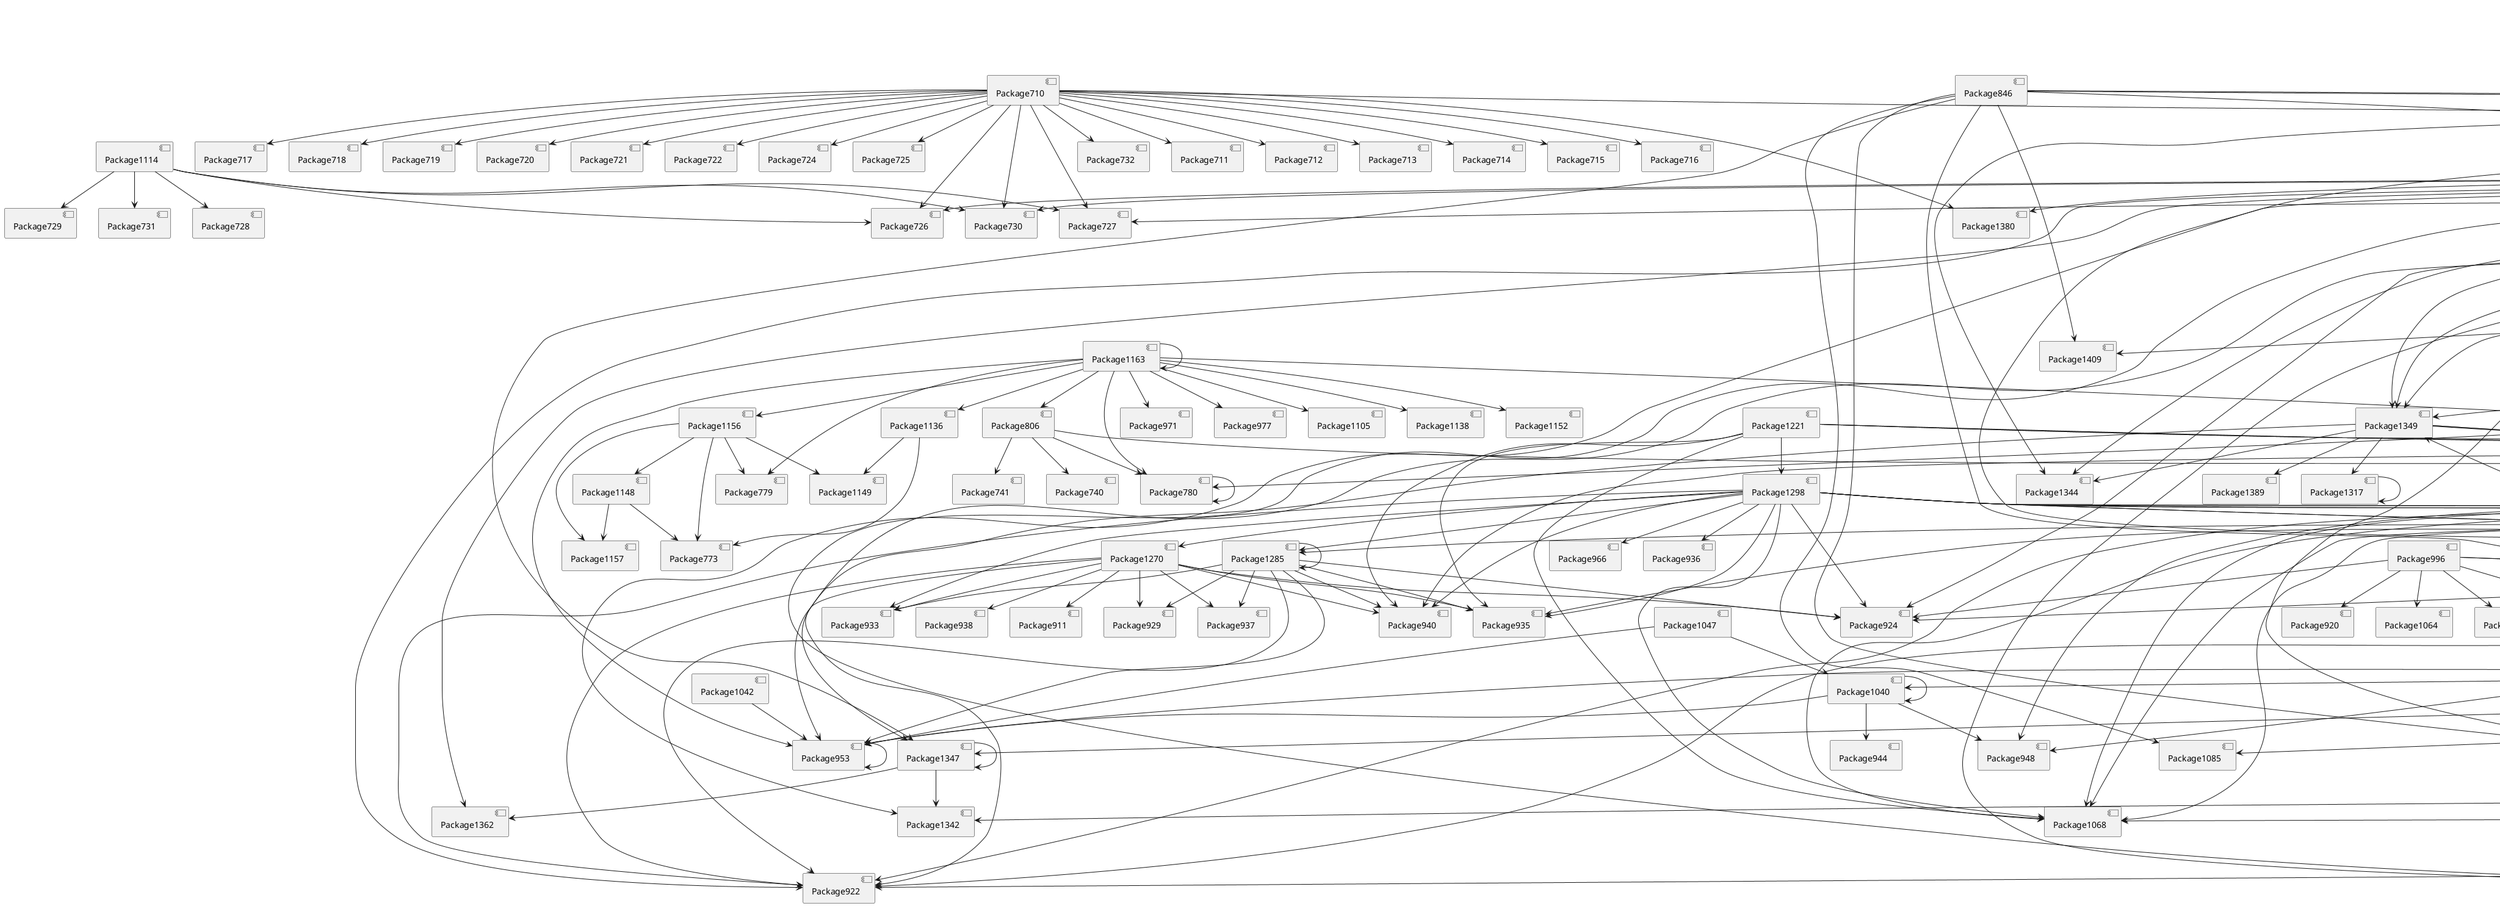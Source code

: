 @startuml
component Package710
component Package758
component Package1004
component Package1277
component Package882
component Package1215
component Package1230
component Package1298
component Package1153
component Package1046
component Package1239
component Package878
component Package1139
component Package1226
component Package1114
component Package893
component Package809
component Package996
component Package1253
component Package761
component Package1353
component Package1163
component Package1120
component Package1154
component Package1255
component Package1289
component Package1202
component Package1248
component Package1316
component Package846
component Package1256
component Package988
component Package812
component Package985
component Package1192
component Package982
component Package760
component Package898
component Package1331
component Package908
component Package1047
component Package1236
component Package832
component Package1241
component Package1244
component Package1266
component Package1030
component Package994
component Package840
component Package1198
component Package1205
component Package1310
component Package1228
component Package989
component Package1209
component Package836
component Package1006
component Package1242
component Package1137
component Package1345
component Package1211
component Package1225
component Package1245
component Package1246
component Package1249
component Package1000
component Package1143
component Package1053
component Package1305
component Package1200
component Package1184
component Package986
component Package1208
component Package1050
component Package1355
component Package1110
component Package1223
component Package1043
component Package909
component Package1183
component Package981
component Package1234
component Package983
component Package991
component Package1315
component Package993
component Package868
component Package1216
component Package1352
component Package1128
component Package1233
component Package1218
component Package1319
component Package1201
component Package1281
component Package1219
component Package1122
component Package1015
component Package1237
component Package1210
component Package1214
component Package1229
component Package1204
component Package984
component Package1220
component Package1252
component Package886
component Package1232
component Package1224
component Package811
component Package1213
component Package1005
component Package1267
component Package1247
component Package1356
component Package759
component Package1042
component Package1212
component Package1221
component Package1325
component Package1002
component Package1240
component Package1339
component Package1251
component Package1044
component Package1038
component Package1354
component Package1235
component Package1238
component Package987
component Package1003
component Package1257
component Package839
component Package859
component Package1227
component Package1199
component Package1107
component Package1022
component Package815
component Package1001
component Package1231
component Package1330
component Package711
component Package712
component Package713
component Package714
component Package715
component Package716
component Package717
component Package718
component Package719
component Package720
component Package721
component Package722
component Package724
component Package725
component Package726
component Package727
component Package728
component Package729
component Package730
component Package731
component Package732
component Package733
component Package734
component Package735
component Package736
component Package737
component Package738
component Package739
component Package740
component Package741
component Package742
component Package743
component Package744
component Package745
component Package746
component Package747
component Package748
component Package749
component Package750
component Package751
component Package752
component Package753
component Package754
component Package755
component Package756
component Package757
component Package764
component Package765
component Package766
component Package767
component Package768
component Package769
component Package770
component Package771
component Package772
component Package773
component Package774
component Package775
component Package777
component Package778
component Package779
component Package780
component Package781
component Package782
component Package783
component Package784
component Package785
component Package786
component Package787
component Package788
component Package789
component Package790
component Package792
component Package793
component Package795
component Package796
component Package798
component Package799
component Package800
component Package801
component Package802
component Package803
component Package804
component Package805
component Package806
component Package807
component Package808
component Package814
component Package816
component Package818
component Package820
component Package821
component Package822
component Package823
component Package824
component Package825
component Package829
component Package830
component Package834
component Package835
component Package837
component Package843
component Package844
component Package845
component Package848
component Package849
component Package851
component Package853
component Package855
component Package856
component Package857
component Package862
component Package863
component Package867
component Package876
component Package881
component Package884
component Package887
component Package889
component Package891
component Package892
component Package894
component Package895
component Package897
component Package899
component Package905
component Package906
component Package911
component Package912
component Package913
component Package914
component Package915
component Package916
component Package917
component Package918
component Package919
component Package920
component Package921
component Package922
component Package923
component Package924
component Package925
component Package926
component Package927
component Package928
component Package929
component Package930
component Package931
component Package932
component Package933
component Package934
component Package935
component Package936
component Package937
component Package938
component Package939
component Package940
component Package941
component Package942
component Package943
component Package944
component Package945
component Package946
component Package947
component Package948
component Package949
component Package950
component Package951
component Package952
component Package953
component Package954
component Package955
component Package956
component Package957
component Package958
component Package959
component Package960
component Package961
component Package962
component Package963
component Package964
component Package965
component Package966
component Package967
component Package968
component Package969
component Package970
component Package971
component Package972
component Package973
component Package974
component Package975
component Package976
component Package977
component Package978
component Package979
component Package980
component Package1023
component Package1025
component Package1026
component Package1027
component Package1028
component Package1029
component Package1031
component Package1032
component Package1034
component Package1037
component Package1039
component Package1040
component Package1041
component Package1048
component Package1052
component Package1055
component Package1056
component Package1058
component Package1059
component Package1060
component Package1061
component Package1062
component Package1063
component Package1064
component Package1065
component Package1067
component Package1068
component Package1069
component Package1070
component Package1071
component Package1072
component Package1073
component Package1074
component Package1075
component Package1076
component Package1077
component Package1078
component Package1079
component Package1080
component Package1081
component Package1082
component Package1083
component Package1084
component Package1085
component Package1086
component Package1087
component Package1088
component Package1089
component Package1090
component Package1091
component Package1092
component Package1093
component Package1094
component Package1095
component Package1096
component Package1097
component Package1098
component Package1099
component Package1100
component Package1101
component Package1102
component Package1103
component Package1104
component Package1105
component Package1106
component Package1124
component Package1125
component Package1126
component Package1127
component Package1130
component Package1131
component Package1132
component Package1133
component Package1134
component Package1136
component Package1138
component Package1140
component Package1142
component Package1145
component Package1147
component Package1148
component Package1149
component Package1152
component Package1155
component Package1156
component Package1157
component Package1160
component Package1161
component Package1164
component Package1165
component Package1167
component Package1170
component Package1171
component Package1172
component Package1173
component Package1174
component Package1175
component Package1176
component Package1177
component Package1178
component Package1179
component Package1180
component Package1181
component Package1182
component Package1185
component Package1186
component Package1187
component Package1190
component Package1191
component Package1259
component Package1260
component Package1261
component Package1262
component Package1263
component Package1264
component Package1268
component Package1269
component Package1270
component Package1271
component Package1272
component Package1273
component Package1274
component Package1275
component Package1276
component Package1278
component Package1279
component Package1282
component Package1285
component Package1290
component Package1291
component Package1293
component Package1296
component Package1297
component Package1299
component Package1300
component Package1301
component Package1302
component Package1303
component Package1308
component Package1309
component Package1314
component Package1317
component Package1321
component Package1323
component Package1329
component Package1342
component Package1343
component Package1344
component Package1347
component Package1348
component Package1349
component Package1351
component Package1358
component Package1359
component Package1360
component Package1361
component Package1362
component Package1363
component Package1364
component Package1365
component Package1366
component Package1367
component Package1368
component Package1369
component Package1370
component Package1371
component Package1372
component Package1373
component Package1374
component Package1375
component Package1376
component Package1377
component Package1378
component Package1379
component Package1380
component Package1381
component Package1382
component Package1383
component Package1384
component Package1385
component Package1386
component Package1387
component Package1388
component Package1389
component Package1390
component Package1391
component Package1392
component Package1393
component Package1394
component Package1395
component Package1396
component Package1397
component Package1398
component Package1399
component Package1400
component Package1401
component Package1402
component Package1403
component Package1404
component Package1405
component Package1406
component Package1407
component Package1408
component Package1409
component Package1410
component Package1411
component Package1412
component Package1413
component Package1414
component O-Package
Package710 --> Package711
Package710 --> Package712
Package710 --> Package713
Package710 --> Package714
Package710 --> Package715
Package710 --> Package716
Package710 --> Package717
Package710 --> Package718
Package710 --> Package719
Package710 --> Package720
Package710 --> Package721
Package710 --> Package722
Package710 --> Package778
Package710 --> Package724
Package710 --> Package725
Package710 --> Package726
Package710 --> Package727
Package710 --> Package730
Package710 --> Package732
Package710 --> Package1380
Package758 --> Package744
Package758 --> Package757
Package758 --> Package949
Package758 --> Package1285
Package1004 --> Package943
Package1004 --> Package952
Package1004 --> Package1032
Package1004 --> Package1075
Package1004 --> Package1165
Package1277 --> Package1277
Package1277 --> Package1323
Package1277 --> Package1329
Package1277 --> Package775
Package1277 --> Package753
Package1277 --> Package824
Package1277 --> Package943
Package1277 --> Package958
Package1277 --> Package980
Package1277 --> Package1068
Package1277 --> Package1071
Package1277 --> Package1278
Package882 --> Package778
Package1215 --> Package1100
Package1215 --> Package1170
Package1215 --> Package1382
Package1215 --> Package1383
Package1230 --> Package1277
Package1230 --> Package1382
Package1230 --> Package1383
Package1298 --> Package1285
Package1298 --> Package922
Package1298 --> Package924
Package1298 --> Package933
Package1298 --> Package935
Package1298 --> Package936
Package1298 --> Package940
Package1298 --> Package943
Package1298 --> Package958
Package1298 --> Package962
Package1298 --> Package965
Package1298 --> Package966
Package1298 --> Package1068
Package1298 --> Package1071
Package1298 --> Package1165
Package1298 --> Package1270
Package1153 --> Package1271
Package1153 --> Package1177
Package1046 --> Package756
Package1046 --> Package956
Package1046 --> Package967
Package1046 --> Package975
Package1046 --> Package1048
Package1046 --> Package1369
Package1046 --> Package1370
Package1046 --> Package1373
Package1046 --> Package1391
Package1046 --> Package748
Package1046 --> Package765
Package1046 --> Package769
Package1046 --> Package771
Package1046 --> Package772
Package1046 --> Package784
Package1046 --> Package787
Package1046 --> Package849
Package1046 --> Package928
Package1046 --> Package947
Package1046 --> Package1165
Package1046 --> Package1046
Package1239 --> Package935
Package1239 --> Package940
Package1239 --> Package943
Package1239 --> Package1068
Package1239 --> Package1071
Package1239 --> Package1277
Package1239 --> Package1383
Package1239 --> Package1392
Package878 --> Package734
Package878 --> Package738
Package878 --> Package739
Package878 --> Package752
Package878 --> Package771
Package878 --> Package774
Package878 --> Package782
Package878 --> Package934
Package878 --> Package957
Package878 --> Package1170
Package878 --> Package1167
Package1139 --> Package960
Package1139 --> Package978
Package1139 --> Package1034
Package1139 --> Package1142
Package1139 --> Package1164
Package1139 --> Package1174
Package1139 --> Package1191
Package1139 --> Package950
Package1139 --> Package974
Package1139 --> Package1031
Package1139 --> Package1056
Package1139 --> Package1060
Package1139 --> Package1130
Package1139 --> Package1131
Package1139 --> Package1132
Package1139 --> Package946
Package1139 --> Package1414
Package1139 --> Package1160
Package1226 --> Package1277
Package1226 --> Package1382
Package1226 --> Package1383
Package1226 --> Package1259
Package1226 --> Package1269
Package1226 --> Package1297
Package1226 --> Package1300
Package1226 --> Package1363
Package1226 --> Package1397
Package1226 --> Package1400
Package1226 --> Package1401
Package1226 --> Package1402
Package1226 --> Package1403
Package1114 --> Package726
Package1114 --> Package727
Package1114 --> Package728
Package1114 --> Package729
Package1114 --> Package730
Package1114 --> Package731
Package893 --> Package894
Package809 --> Package747
Package809 --> Package783
Package809 --> Package821
Package809 --> Package835
Package809 --> Package837
Package809 --> Package958
Package809 --> Package1061
Package809 --> Package1062
Package809 --> Package1378
Package809 --> Package1384
Package809 --> Package1349
Package809 --> Package1408
Package809 --> Package1409
Package809 --> Package1412
Package809 --> Package1413
Package996 --> Package918
Package996 --> Package919
Package996 --> Package920
Package996 --> Package924
Package996 --> Package1064
Package996 --> Package1370
Package996 --> Package1373
Package1253 --> Package1104
Package1253 --> Package1277
Package1253 --> Package1375
Package761 --> Package764
Package761 --> Package766
Package761 --> Package768
Package1353 --> Package1358
Package1353 --> Package1359
Package1353 --> Package1360
Package1353 --> Package1361
Package1163 --> Package779
Package1163 --> Package806
Package1163 --> Package830
Package1163 --> Package780
Package1163 --> Package971
Package1163 --> Package1136
Package1163 --> Package1152
Package1163 --> Package1156
Package1163 --> Package1163
Package1163 --> Package953
Package1163 --> Package977
Package1163 --> Package1105
Package1163 --> Package1138
Package1120 --> Package1056
Package1120 --> Package1191
Package1154 --> Package1145
Package1154 --> Package1165
Package1255 --> Package814
Package1255 --> Package818
Package1255 --> Package1067
Package1255 --> Package1165
Package1255 --> Package1273
Package1255 --> Package1296
Package1255 --> Package1392
Package1255 --> Package1393
Package1289 --> Package753
Package1289 --> Package922
Package1289 --> Package923
Package1289 --> Package927
Package1289 --> Package943
Package1289 --> Package965
Package1289 --> Package1067
Package1289 --> Package1126
Package1289 --> Package1170
Package1289 --> Package1282
Package1202 --> Package1272
Package1202 --> Package1274
Package1202 --> Package1382
Package1202 --> Package1383
Package1248 --> Package1102
Package1248 --> Package1261
Package1248 --> Package1282
Package1248 --> Package1375
Package1316 --> Package894
Package1316 --> Package778
Package846 --> Package778
Package846 --> Package1085
Package846 --> Package1126
Package846 --> Package1347
Package846 --> Package1408
Package846 --> Package1409
Package846 --> Package1412
Package846 --> Package1413
Package1256 --> Package814
Package1256 --> Package818
Package1256 --> Package1067
Package1256 --> Package1165
Package1256 --> Package1273
Package1256 --> Package1296
Package1256 --> Package1392
Package1256 --> Package1393
Package988 --> Package1089
Package988 --> Package1191
Package988 --> Package943
Package988 --> Package1029
Package988 --> Package1032
Package988 --> Package1075
Package988 --> Package1078
Package812 --> Package734
Package812 --> Package735
Package812 --> Package745
Package812 --> Package750
Package812 --> Package751
Package812 --> Package752
Package812 --> Package853
Package812 --> Package753
Package985 --> Package943
Package985 --> Package952
Package985 --> Package1092
Package985 --> Package1126
Package1192 --> Package734
Package1192 --> Package814
Package1192 --> Package818
Package1192 --> Package1067
Package1192 --> Package1170
Package1192 --> Package1273
Package1192 --> Package1392
Package1192 --> Package1393
Package982 --> Package943
Package982 --> Package952
Package982 --> Package1086
Package982 --> Package1126
Package760 --> Package771
Package760 --> Package772
Package760 --> Package784
Package760 --> Package785
Package760 --> Package787
Package760 --> Package1165
Package898 --> Package899
Package898 --> Package912
Package898 --> Package913
Package898 --> Package915
Package898 --> Package918
Package898 --> Package922
Package898 --> Package924
Package898 --> Package939
Package898 --> Package948
Package898 --> Package1165
Package1331 --> Package894
Package1331 --> Package778
Package908 --> Package876
Package908 --> Package878
Package1047 --> Package953
Package1047 --> Package1040
Package1236 --> Package943
Package1236 --> Package1301
Package1236 --> Package1382
Package1236 --> Package1383
Package832 --> Package889
Package832 --> Package943
Package832 --> Package952
Package832 --> Package965
Package832 --> Package1067
Package832 --> Package1161
Package832 --> Package1167
Package1241 --> Package975
Package1241 --> Package1083
Package1244 --> Package1104
Package1244 --> Package1261
Package1244 --> Package1282
Package1244 --> Package1375
Package1266 --> Package965
Package1266 --> Package1282
Package1030 --> Package943
Package1030 --> Package950
Package1030 --> Package951
Package1030 --> Package952
Package1030 --> Package961
Package1030 --> Package975
Package1030 --> Package1048
Package1030 --> Package1165
Package994 --> Package943
Package994 --> Package952
Package994 --> Package1056
Package994 --> Package1069
Package994 --> Package1165
Package994 --> Package1126
Package994 --> Package1398
Package840 --> Package812
Package840 --> Package818
Package840 --> Package822
Package840 --> Package1165
Package1198 --> Package1269
Package1198 --> Package1297
Package1198 --> Package1300
Package1198 --> Package1397
Package1198 --> Package1400
Package1198 --> Package1401
Package1198 --> Package1402
Package1198 --> Package1403
Package1205 --> Package941
Package1205 --> Package1290
Package1205 --> Package1291
Package1205 --> Package1392
Package1205 --> Package1393
Package1310 --> Package778
Package1310 --> Package891
Package1228 --> Package1098
Package1228 --> Package1392
Package1228 --> Package1393
Package989 --> Package943
Package989 --> Package952
Package989 --> Package1126
Package989 --> Package1097
Package1209 --> Package1274
Package1209 --> Package1382
Package1209 --> Package1383
Package836 --> Package800
Package836 --> Package970
Package1006 --> Package975
Package1006 --> Package1369
Package1242 --> Package914
Package1242 --> Package1271
Package1242 --> Package1392
Package1242 --> Package1393
Package1137 --> Package1271
Package1137 --> Package1181
Package1137 --> Package1133
Package1137 --> Package1172
Package1137 --> Package1173
Package1137 --> Package1174
Package1137 --> Package1178
Package1137 --> Package1190
Package1345 --> Package894
Package1211 --> Package1277
Package1211 --> Package1383
Package1225 --> Package1261
Package1225 --> Package1274
Package1245 --> Package1261
Package1245 --> Package1274
Package1245 --> Package1282
Package1245 --> Package1301
Package1245 --> Package1375
Package1246 --> Package1100
Package1246 --> Package1277
Package1246 --> Package1375
Package1249 --> Package1102
Package1249 --> Package1261
Package1249 --> Package1282
Package1249 --> Package1374
Package1249 --> Package1375
Package1000 --> Package968
Package1000 --> Package975
Package1143 --> Package1034
Package1143 --> Package1174
Package1143 --> Package1145
Package1143 --> Package1160
Package1053 --> Package956
Package1053 --> Package975
Package1053 --> Package1048
Package1053 --> Package1381
Package1305 --> Package1261
Package1305 --> Package1272
Package1305 --> Package1274
Package1305 --> Package1293
Package1305 --> Package1302
Package1305 --> Package1269
Package1305 --> Package1305
Package1200 --> Package965
Package1200 --> Package968
Package1200 --> Package975
Package1184 --> Package1127
Package1184 --> Package1134
Package1184 --> Package1140
Package1184 --> Package1161
Package1184 --> Package1164
Package1184 --> Package1184
Package986 --> Package943
Package986 --> Package952
Package986 --> Package1070
Package986 --> Package1072
Package986 --> Package1191
Package1208 --> Package829
Package1208 --> Package1282
Package1208 --> Package1293
Package1208 --> Package1299
Package1208 --> Package1392
Package1208 --> Package1393
Package1050 --> Package1399
Package1355 --> Package1360
Package1355 --> Package1361
Package1110 --> Package1377
Package1110 --> Package1385
Package1110 --> Package1386
Package1110 --> Package1387
Package1223 --> Package930
Package1223 --> Package947
Package1223 --> Package1100
Package1223 --> Package1170
Package1223 --> Package1299
Package1223 --> Package1382
Package1223 --> Package1383
Package1043 --> Package950
Package1043 --> Package975
Package909 --> Package778
Package909 --> Package1308
Package1183 --> Package1124
Package1183 --> Package1125
Package981 --> Package1086
Package981 --> Package1092
Package981 --> Package1191
Package1234 --> Package1272
Package1234 --> Package1279
Package1234 --> Package1296
Package1234 --> Package1383
Package1234 --> Package1392
Package983 --> Package943
Package983 --> Package952
Package983 --> Package1126
Package983 --> Package1079
Package983 --> Package1165
Package991 --> Package1089
Package991 --> Package1191
Package1315 --> Package778
Package1315 --> Package1331
Package1315 --> Package1315
Package993 --> Package943
Package993 --> Package952
Package993 --> Package1028
Package993 --> Package1058
Package993 --> Package1089
Package993 --> Package1165
Package993 --> Package1126
Package868 --> Package764
Package868 --> Package766
Package868 --> Package767
Package1216 --> Package1096
Package1216 --> Package1382
Package1216 --> Package1383
Package1352 --> Package1358
Package1352 --> Package1359
Package1352 --> Package1360
Package1352 --> Package1361
Package1128 --> Package960
Package1128 --> Package974
Package1128 --> Package1133
Package1128 --> Package1174
Package1233 --> Package975
Package1233 --> Package1083
Package1218 --> Package793
Package1218 --> Package1095
Package1218 --> Package1392
Package1218 --> Package1393
Package1319 --> Package1345
Package1201 --> Package1261
Package1201 --> Package1269
Package1201 --> Package1382
Package1201 --> Package1383
Package1281 --> Package955
Package1281 --> Package964
Package1281 --> Package965
Package1281 --> Package1269
Package1281 --> Package1274
Package1219 --> Package793
Package1219 --> Package1095
Package1122 --> Package927
Package1122 --> Package975
Package1122 --> Package1106
Package1015 --> Package1039
Package1015 --> Package1041
Package1015 --> Package1370
Package1237 --> Package818
Package1237 --> Package1281
Package1237 --> Package1392
Package1237 --> Package1393
Package1210 --> Package1272
Package1210 --> Package1296
Package1210 --> Package1382
Package1210 --> Package1383
Package1214 --> Package975
Package1214 --> Package1083
Package1229 --> Package1268
Package1229 --> Package1277
Package1229 --> Package818
Package1204 --> Package1382
Package1204 --> Package1383
Package984 --> Package1092
Package984 --> Package1191
Package1220 --> Package1071
Package1220 --> Package1274
Package1220 --> Package1382
Package1220 --> Package1383
Package1252 --> Package1100
Package1252 --> Package1277
Package1252 --> Package1375
Package886 --> Package887
Package886 --> Package905
Package886 --> Package1309
Package886 --> Package1344
Package886 --> Package743
Package886 --> Package778
Package886 --> Package790
Package886 --> Package795
Package886 --> Package796
Package886 --> Package928
Package886 --> Package1025
Package886 --> Package1037
Package886 --> Package1364
Package886 --> Package1365
Package886 --> Package1366
Package886 --> Package1367
Package1232 --> Package1274
Package1232 --> Package1382
Package1232 --> Package1383
Package1224 --> Package1277
Package1224 --> Package1383
Package811 --> Package792
Package811 --> Package801
Package811 --> Package802
Package811 --> Package803
Package1213 --> Package1277
Package1213 --> Package1392
Package1213 --> Package1393
Package1005 --> Package943
Package1005 --> Package952
Package1005 --> Package1093
Package1005 --> Package1126
Package1267 --> Package1261
Package1267 --> Package1272
Package1267 --> Package1274
Package1247 --> Package1102
Package1247 --> Package1374
Package1247 --> Package1375
Package1356 --> Package1358
Package1356 --> Package1360
Package1356 --> Package1361
Package759 --> Package748
Package759 --> Package765
Package759 --> Package786
Package1042 --> Package953
Package1212 --> Package1100
Package1212 --> Package1382
Package1212 --> Package1383
Package1221 --> Package935
Package1221 --> Package940
Package1221 --> Package1068
Package1221 --> Package1071
Package1221 --> Package1298
Package1221 --> Package1392
Package1221 --> Package1393
Package1325 --> Package778
Package1325 --> Package1331
Package1002 --> Package926
Package1002 --> Package1059
Package1240 --> Package1261
Package1240 --> Package1276
Package1240 --> Package1282
Package1339 --> Package893
Package1339 --> Package1305
Package1251 --> Package1103
Package1251 --> Package1375
Package1044 --> Package1048
Package1044 --> Package1391
Package1038 --> Package1369
Package1038 --> Package1370
Package1354 --> Package1358
Package1354 --> Package1359
Package1354 --> Package1360
Package1354 --> Package1361
Package1235 --> Package1277
Package1235 --> Package1383
Package1238 --> Package1073
Package1238 --> Package1274
Package1238 --> Package1382
Package1238 --> Package1383
Package987 --> Package943
Package987 --> Package952
Package987 --> Package1126
Package987 --> Package1091
Package1003 --> Package943
Package1003 --> Package952
Package1003 --> Package1126
Package1003 --> Package1099
Package1257 --> Package814
Package1257 --> Package818
Package1257 --> Package917
Package1257 --> Package922
Package1257 --> Package923
Package1257 --> Package924
Package1257 --> Package931
Package839 --> Package804
Package839 --> Package753
Package839 --> Package818
Package859 --> Package855
Package1227 --> Package947
Package1227 --> Package1100
Package1227 --> Package1392
Package1227 --> Package1393
Package1199 --> Package963
Package1199 --> Package1383
Package1107 --> Package925
Package1107 --> Package932
Package1022 --> Package1039
Package1022 --> Package1041
Package1022 --> Package1370
Package815 --> Package814
Package815 --> Package946
Package1001 --> Package968
Package1001 --> Package975
Package1231 --> Package1083
Package1231 --> Package1383
Package1330 --> Package894
Package1330 --> Package778
Package736 --> Package736
Package753 --> Package753
Package774 --> Package774
Package778 --> Package778
Package778 --> Package892
Package778 --> Package891
Package778 --> Package726
Package778 --> Package727
Package778 --> Package730
Package778 --> Package734
Package778 --> Package750
Package778 --> Package752
Package778 --> Package755
Package778 --> Package788
Package778 --> Package808
Package778 --> Package814
Package778 --> Package818
Package778 --> Package820
Package778 --> Package825
Package778 --> Package867
Package778 --> Package916
Package778 --> Package925
Package778 --> Package1062
Package778 --> Package1170
Package778 --> Package1165
Package778 --> Package1167
Package778 --> Package1302
Package778 --> Package1343
Package778 --> Package1380
Package778 --> Package906
Package778 --> Package1349
Package778 --> Package894
Package778 --> Package749
Package778 --> Package897
Package778 --> Package1067
Package778 --> Package1344
Package778 --> Package1351
Package778 --> Package1378
Package778 --> Package922
Package778 --> Package923
Package778 --> Package942
Package778 --> Package975
Package778 --> Package1282
Package778 --> Package1342
Package778 --> Package816
Package778 --> Package1392
Package778 --> Package1393
Package778 --> Package941
Package778 --> Package1271
Package778 --> Package1382
Package778 --> Package1383
Package778 --> Package1077
Package778 --> Package1131
Package778 --> Package1132
Package778 --> Package954
Package778 --> Package1187
Package778 --> Package1289
Package778 --> Package1290
Package778 --> Package1362
Package778 --> Package1161
Package778 --> Package1164
Package780 --> Package780
Package804 --> Package958
Package804 --> Package1085
Package804 --> Package1379
Package804 --> Package1396
Package804 --> Package1408
Package804 --> Package1412
Package804 --> Package1413
Package806 --> Package740
Package806 --> Package741
Package806 --> Package780
Package806 --> Package946
Package808 --> Package774
Package808 --> Package943
Package808 --> Package952
Package814 --> Package733
Package814 --> Package742
Package814 --> Package745
Package814 --> Package746
Package814 --> Package753
Package814 --> Package756
Package814 --> Package777
Package814 --> Package798
Package814 --> Package808
Package814 --> Package844
Package814 --> Package946
Package814 --> Package948
Package814 --> Package950
Package814 --> Package970
Package814 --> Package1145
Package814 --> Package1170
Package814 --> Package1366
Package814 --> Package1368
Package814 --> Package1388
Package814 --> Package1396
Package816 --> Package818
Package816 --> Package851
Package816 --> Package881
Package818 --> Package750
Package818 --> Package752
Package818 --> Package798
Package818 --> Package808
Package818 --> Package834
Package818 --> Package835
Package818 --> Package857
Package818 --> Package946
Package818 --> Package1061
Package818 --> Package1063
Package818 --> Package1165
Package818 --> Package1126
Package818 --> Package1175
Package818 --> Package1366
Package818 --> Package1371
Package818 --> Package1372
Package818 --> Package818
Package820 --> Package742
Package820 --> Package799
Package820 --> Package825
Package821 --> Package1271
Package823 --> Package746
Package823 --> Package805
Package823 --> Package818
Package823 --> Package821
Package823 --> Package837
Package824 --> Package742
Package824 --> Package746
Package824 --> Package753
Package824 --> Package804
Package824 --> Package805
Package824 --> Package818
Package824 --> Package823
Package824 --> Package837
Package824 --> Package976
Package824 --> Package1191
Package824 --> Package1170
Package824 --> Package1182
Package825 --> Package753
Package825 --> Package976
Package829 --> Package1067
Package829 --> Package1299
Package830 --> Package780
Package830 --> Package946
Package830 --> Package949
Package830 --> Package950
Package834 --> Package736
Package834 --> Package855
Package834 --> Package1155
Package834 --> Package1406
Package834 --> Package1408
Package834 --> Package1412
Package834 --> Package1413
Package835 --> Package753
Package835 --> Package754
Package835 --> Package843
Package835 --> Package736
Package835 --> Package863
Package835 --> Package855
Package835 --> Package1170
Package835 --> Package1349
Package835 --> Package1395
Package835 --> Package1397
Package835 --> Package1408
Package835 --> Package1412
Package835 --> Package1413
Package837 --> Package737
Package837 --> Package742
Package837 --> Package753
Package837 --> Package778
Package837 --> Package789
Package837 --> Package844
Package837 --> Package921
Package837 --> Package958
Package837 --> Package972
Package837 --> Package1165
Package837 --> Package1126
Package837 --> Package1347
Package837 --> Package1349
Package837 --> Package1396
Package837 --> Package1407
Package837 --> Package1408
Package837 --> Package1411
Package837 --> Package1412
Package837 --> Package1413
Package837 --> Package837
Package843 --> Package1147
Package843 --> Package1170
Package853 --> Package853
Package855 --> Package855
Package856 --> Package856
Package862 --> Package862
Package884 --> Package778
Package884 --> Package892
Package884 --> Package1348
Package889 --> Package889
Package891 --> Package778
Package891 --> Package884
Package894 --> Package894
Package895 --> Package895
Package905 --> Package1068
Package905 --> Package1071
Package906 --> Package749
Package906 --> Package750
Package906 --> Package778
Package906 --> Package1191
Package906 --> Package1303
Package906 --> Package1349
Package934 --> Package934
Package943 --> Package943
Package946 --> Package946
Package949 --> Package949
Package950 --> Package950
Package953 --> Package953
Package958 --> Package958
Package965 --> Package965
Package969 --> Package969
Package975 --> Package975
Package976 --> Package976
Package978 --> Package978
Package1023 --> Package1023
Package1026 --> Package945
Package1026 --> Package1165
Package1026 --> Package1170
Package1026 --> Package1026
Package1027 --> Package1029
Package1027 --> Package1032
Package1027 --> Package1075
Package1027 --> Package1078
Package1028 --> Package968
Package1028 --> Package975
Package1029 --> Package943
Package1029 --> Package950
Package1029 --> Package951
Package1029 --> Package952
Package1029 --> Package961
Package1029 --> Package975
Package1029 --> Package1048
Package1029 --> Package1165
Package1031 --> Package1032
Package1031 --> Package1034
Package1031 --> Package1031
Package1032 --> Package1032
Package1034 --> Package1032
Package1034 --> Package961
Package1034 --> Package975
Package1034 --> Package1048
Package1034 --> Package1034
Package1040 --> Package944
Package1040 --> Package948
Package1040 --> Package953
Package1040 --> Package1040
Package1048 --> Package953
Package1048 --> Package973
Package1048 --> Package975
Package1048 --> Package1040
Package1048 --> Package1041
Package1048 --> Package1048
Package1052 --> Package1052
Package1055 --> Package1055
Package1065 --> Package1065
Package1067 --> Package1067
Package1076 --> Package1271
Package1080 --> Package1080
Package1081 --> Package1081
Package1082 --> Package1082
Package1083 --> Package1083
Package1087 --> Package1087
Package1088 --> Package1088
Package1090 --> Package1090
Package1106 --> Package1106
Package1126 --> Package1191
Package1126 --> Package1126
Package1130 --> Package960
Package1130 --> Package1034
Package1130 --> Package1056
Package1130 --> Package1160
Package1130 --> Package1161
Package1131 --> Package943
Package1131 --> Package960
Package1131 --> Package1026
Package1131 --> Package1027
Package1131 --> Package1090
Package1131 --> Package1074
Package1131 --> Package1075
Package1131 --> Package1414
Package1131 --> Package1161
Package1131 --> Package1131
Package1132 --> Package770
Package1132 --> Package781
Package1132 --> Package807
Package1132 --> Package848
Package1132 --> Package968
Package1132 --> Package975
Package1132 --> Package1264
Package1132 --> Package1282
Package1132 --> Package1376
Package1132 --> Package1405
Package1136 --> Package773
Package1136 --> Package1149
Package1145 --> Package1145
Package1148 --> Package773
Package1148 --> Package1157
Package1156 --> Package773
Package1156 --> Package779
Package1156 --> Package1148
Package1156 --> Package1149
Package1156 --> Package1157
Package1164 --> Package1167
Package1164 --> Package1185
Package1164 --> Package1186
Package1164 --> Package1390
Package1164 --> Package1164
Package1165 --> Package1165
Package1167 --> Package1167
Package1170 --> Package1170
Package1174 --> Package1172
Package1174 --> Package1176
Package1174 --> Package1178
Package1174 --> Package1180
Package1174 --> Package1190
Package1174 --> Package1174
Package1177 --> Package1191
Package1177 --> Package1174
Package1182 --> Package1191
Package1182 --> Package1170
Package1182 --> Package1126
Package1182 --> Package1171
Package1182 --> Package1173
Package1191 --> Package1191
Package1261 --> Package958
Package1261 --> Package959
Package1261 --> Package1165
Package1261 --> Package1262
Package1261 --> Package1269
Package1261 --> Package1274
Package1261 --> Package1277
Package1261 --> Package1282
Package1261 --> Package1278
Package1261 --> Package1297
Package1261 --> Package1261
Package1268 --> Package1268
Package1269 --> Package1269
Package1270 --> Package911
Package1270 --> Package922
Package1270 --> Package924
Package1270 --> Package929
Package1270 --> Package933
Package1270 --> Package935
Package1270 --> Package937
Package1270 --> Package938
Package1270 --> Package940
Package1270 --> Package953
Package1271 --> Package914
Package1271 --> Package965
Package1271 --> Package1068
Package1271 --> Package1191
Package1271 --> Package1170
Package1271 --> Package1171
Package1271 --> Package1172
Package1271 --> Package1173
Package1271 --> Package1179
Package1271 --> Package942
Package1271 --> Package1084
Package1271 --> Package1094
Package1271 --> Package1101
Package1271 --> Package1282
Package1271 --> Package1290
Package1271 --> Package1342
Package1271 --> Package1271
Package1272 --> Package943
Package1272 --> Package1260
Package1272 --> Package1276
Package1275 --> Package950
Package1275 --> Package967
Package1276 --> Package753
Package1276 --> Package824
Package1276 --> Package943
Package1276 --> Package952
Package1276 --> Package958
Package1276 --> Package962
Package1276 --> Package1068
Package1276 --> Package1071
Package1276 --> Package1165
Package1276 --> Package1275
Package1276 --> Package1276
Package1278 --> Package1278
Package1282 --> Package968
Package1282 --> Package975
Package1282 --> Package1263
Package1282 --> Package1269
Package1282 --> Package1278
Package1282 --> Package1271
Package1285 --> Package922
Package1285 --> Package924
Package1285 --> Package929
Package1285 --> Package933
Package1285 --> Package935
Package1285 --> Package937
Package1285 --> Package940
Package1285 --> Package953
Package1285 --> Package1285
Package1290 --> Package922
Package1290 --> Package923
Package1290 --> Package927
Package1291 --> Package965
Package1291 --> Package1290
Package1293 --> Package1067
Package1293 --> Package955
Package1293 --> Package979
Package1293 --> Package1299
Package1297 --> Package1297
Package1314 --> Package1314
Package1317 --> Package1317
Package1321 --> Package1321
Package1323 --> Package1323
Package1329 --> Package845
Package1329 --> Package1277
Package1329 --> Package1323
Package1347 --> Package1342
Package1347 --> Package1362
Package1347 --> Package1347
Package1349 --> Package1277
Package1349 --> Package1323
Package1349 --> Package1329
Package1349 --> Package1344
Package1349 --> Package1347
Package1349 --> Package1317
Package1349 --> Package1389
Package1361 --> Package1361
Package1394 --> Package1394
Package1399 --> Package1399
Package1404 --> Package1404
Package1410 --> Package1410
Package1414 --> Package1414
@enduml